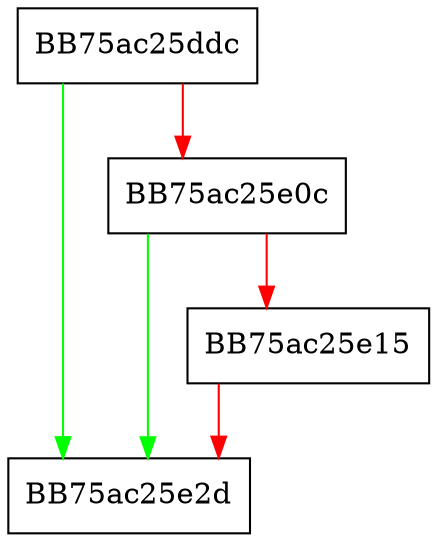 digraph ZSTD_cwksp_reserve_aligned_init_once {
  node [shape="box"];
  graph [splines=ortho];
  BB75ac25ddc -> BB75ac25e2d [color="green"];
  BB75ac25ddc -> BB75ac25e0c [color="red"];
  BB75ac25e0c -> BB75ac25e2d [color="green"];
  BB75ac25e0c -> BB75ac25e15 [color="red"];
  BB75ac25e15 -> BB75ac25e2d [color="red"];
}